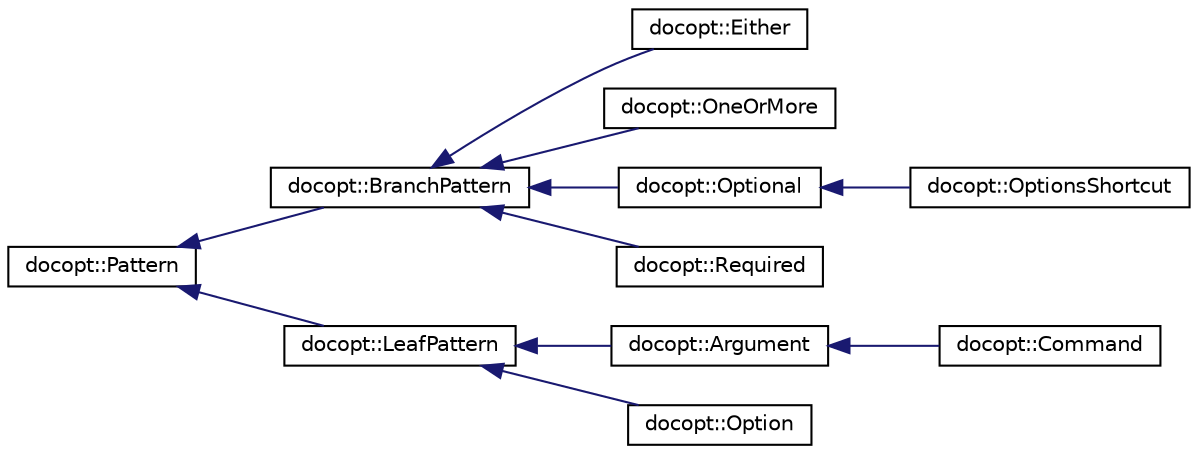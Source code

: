 digraph "Graphical Class Hierarchy"
{
  edge [fontname="Helvetica",fontsize="10",labelfontname="Helvetica",labelfontsize="10"];
  node [fontname="Helvetica",fontsize="10",shape=record];
  rankdir="LR";
  Node0 [label="docopt::Pattern",height=0.2,width=0.4,color="black", fillcolor="white", style="filled",URL="$classdocopt_1_1Pattern.html"];
  Node0 -> Node1 [dir="back",color="midnightblue",fontsize="10",style="solid",fontname="Helvetica"];
  Node1 [label="docopt::BranchPattern",height=0.2,width=0.4,color="black", fillcolor="white", style="filled",URL="$classdocopt_1_1BranchPattern.html"];
  Node1 -> Node2 [dir="back",color="midnightblue",fontsize="10",style="solid",fontname="Helvetica"];
  Node2 [label="docopt::Either",height=0.2,width=0.4,color="black", fillcolor="white", style="filled",URL="$classdocopt_1_1Either.html"];
  Node1 -> Node3 [dir="back",color="midnightblue",fontsize="10",style="solid",fontname="Helvetica"];
  Node3 [label="docopt::OneOrMore",height=0.2,width=0.4,color="black", fillcolor="white", style="filled",URL="$classdocopt_1_1OneOrMore.html"];
  Node1 -> Node4 [dir="back",color="midnightblue",fontsize="10",style="solid",fontname="Helvetica"];
  Node4 [label="docopt::Optional",height=0.2,width=0.4,color="black", fillcolor="white", style="filled",URL="$classdocopt_1_1Optional.html"];
  Node4 -> Node5 [dir="back",color="midnightblue",fontsize="10",style="solid",fontname="Helvetica"];
  Node5 [label="docopt::OptionsShortcut",height=0.2,width=0.4,color="black", fillcolor="white", style="filled",URL="$classdocopt_1_1OptionsShortcut.html"];
  Node1 -> Node6 [dir="back",color="midnightblue",fontsize="10",style="solid",fontname="Helvetica"];
  Node6 [label="docopt::Required",height=0.2,width=0.4,color="black", fillcolor="white", style="filled",URL="$classdocopt_1_1Required.html"];
  Node0 -> Node7 [dir="back",color="midnightblue",fontsize="10",style="solid",fontname="Helvetica"];
  Node7 [label="docopt::LeafPattern",height=0.2,width=0.4,color="black", fillcolor="white", style="filled",URL="$classdocopt_1_1LeafPattern.html"];
  Node7 -> Node8 [dir="back",color="midnightblue",fontsize="10",style="solid",fontname="Helvetica"];
  Node8 [label="docopt::Argument",height=0.2,width=0.4,color="black", fillcolor="white", style="filled",URL="$classdocopt_1_1Argument.html"];
  Node8 -> Node9 [dir="back",color="midnightblue",fontsize="10",style="solid",fontname="Helvetica"];
  Node9 [label="docopt::Command",height=0.2,width=0.4,color="black", fillcolor="white", style="filled",URL="$classdocopt_1_1Command.html"];
  Node7 -> Node10 [dir="back",color="midnightblue",fontsize="10",style="solid",fontname="Helvetica"];
  Node10 [label="docopt::Option",height=0.2,width=0.4,color="black", fillcolor="white", style="filled",URL="$classdocopt_1_1Option.html"];
}
